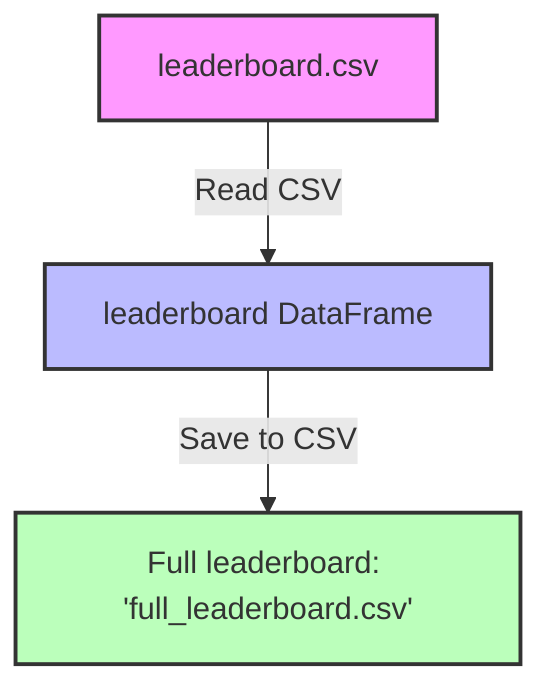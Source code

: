 flowchart TD
    A["leaderboard.csv"]:::dataSource -->|"Read CSV"| B["leaderboard DataFrame"]:::dataVariable
    B -->|"Save to CSV"| C["Full leaderboard: 'full_leaderboard.csv'"]:::dataOutput

    classDef dataSource fill:#f9f,stroke:#333,stroke-width:2px;
    classDef dataVariable fill:#bbf,stroke:#333,stroke-width:2px;
    classDef dataOutput fill:#bfb,stroke:#333,stroke-width:2px;